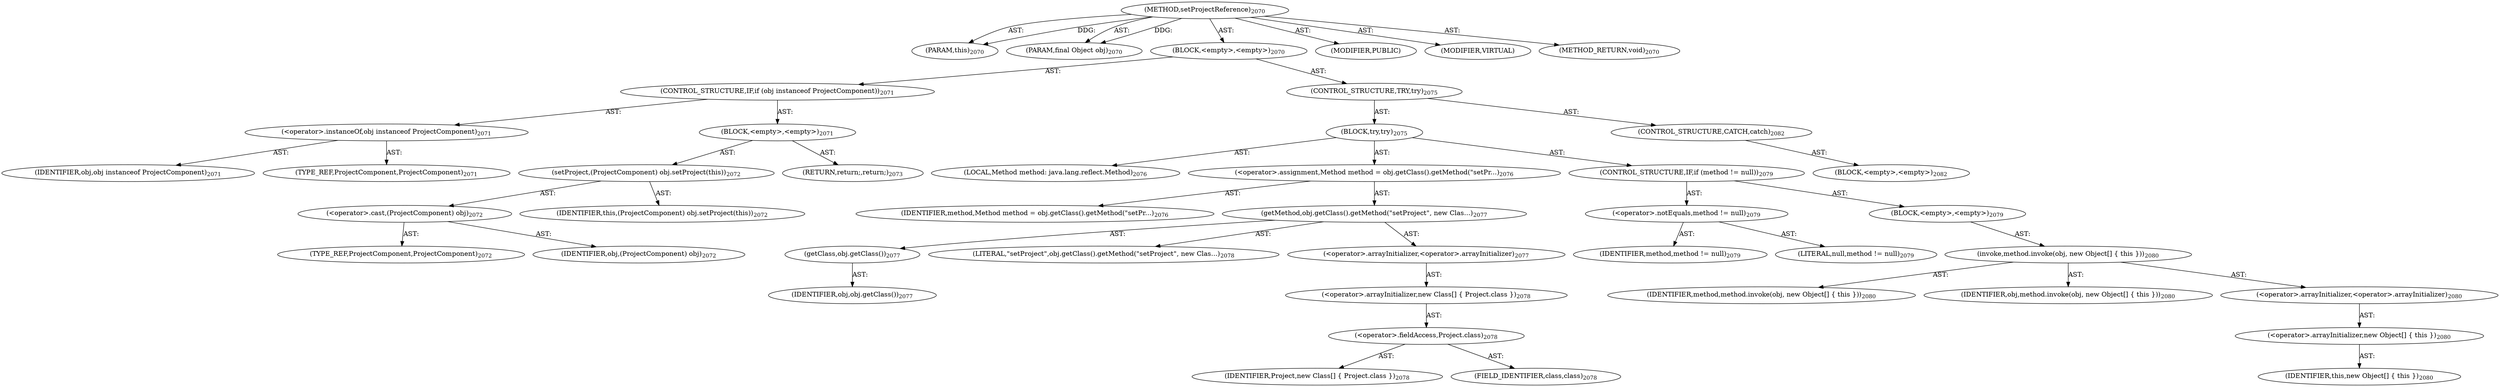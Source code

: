 digraph "setProjectReference" {  
"111669149797" [label = <(METHOD,setProjectReference)<SUB>2070</SUB>> ]
"115964117058" [label = <(PARAM,this)<SUB>2070</SUB>> ]
"115964117228" [label = <(PARAM,final Object obj)<SUB>2070</SUB>> ]
"25769803986" [label = <(BLOCK,&lt;empty&gt;,&lt;empty&gt;)<SUB>2070</SUB>> ]
"47244640343" [label = <(CONTROL_STRUCTURE,IF,if (obj instanceof ProjectComponent))<SUB>2071</SUB>> ]
"30064771897" [label = <(&lt;operator&gt;.instanceOf,obj instanceof ProjectComponent)<SUB>2071</SUB>> ]
"68719477569" [label = <(IDENTIFIER,obj,obj instanceof ProjectComponent)<SUB>2071</SUB>> ]
"180388626485" [label = <(TYPE_REF,ProjectComponent,ProjectComponent)<SUB>2071</SUB>> ]
"25769803987" [label = <(BLOCK,&lt;empty&gt;,&lt;empty&gt;)<SUB>2071</SUB>> ]
"30064771898" [label = <(setProject,(ProjectComponent) obj.setProject(this))<SUB>2072</SUB>> ]
"30064771899" [label = <(&lt;operator&gt;.cast,(ProjectComponent) obj)<SUB>2072</SUB>> ]
"180388626486" [label = <(TYPE_REF,ProjectComponent,ProjectComponent)<SUB>2072</SUB>> ]
"68719477570" [label = <(IDENTIFIER,obj,(ProjectComponent) obj)<SUB>2072</SUB>> ]
"68719476832" [label = <(IDENTIFIER,this,(ProjectComponent) obj.setProject(this))<SUB>2072</SUB>> ]
"146028888107" [label = <(RETURN,return;,return;)<SUB>2073</SUB>> ]
"47244640344" [label = <(CONTROL_STRUCTURE,TRY,try)<SUB>2075</SUB>> ]
"25769803988" [label = <(BLOCK,try,try)<SUB>2075</SUB>> ]
"94489280618" [label = <(LOCAL,Method method: java.lang.reflect.Method)<SUB>2076</SUB>> ]
"30064771900" [label = <(&lt;operator&gt;.assignment,Method method = obj.getClass().getMethod(&quot;setPr...)<SUB>2076</SUB>> ]
"68719477571" [label = <(IDENTIFIER,method,Method method = obj.getClass().getMethod(&quot;setPr...)<SUB>2076</SUB>> ]
"30064771901" [label = <(getMethod,obj.getClass().getMethod(&quot;setProject&quot;, new Clas...)<SUB>2077</SUB>> ]
"30064771902" [label = <(getClass,obj.getClass())<SUB>2077</SUB>> ]
"68719477572" [label = <(IDENTIFIER,obj,obj.getClass())<SUB>2077</SUB>> ]
"90194313339" [label = <(LITERAL,&quot;setProject&quot;,obj.getClass().getMethod(&quot;setProject&quot;, new Clas...)<SUB>2078</SUB>> ]
"30064771903" [label = <(&lt;operator&gt;.arrayInitializer,&lt;operator&gt;.arrayInitializer)<SUB>2077</SUB>> ]
"30064771904" [label = <(&lt;operator&gt;.arrayInitializer,new Class[] { Project.class })<SUB>2078</SUB>> ]
"30064771905" [label = <(&lt;operator&gt;.fieldAccess,Project.class)<SUB>2078</SUB>> ]
"68719477573" [label = <(IDENTIFIER,Project,new Class[] { Project.class })<SUB>2078</SUB>> ]
"55834574990" [label = <(FIELD_IDENTIFIER,class,class)<SUB>2078</SUB>> ]
"47244640345" [label = <(CONTROL_STRUCTURE,IF,if (method != null))<SUB>2079</SUB>> ]
"30064771906" [label = <(&lt;operator&gt;.notEquals,method != null)<SUB>2079</SUB>> ]
"68719477574" [label = <(IDENTIFIER,method,method != null)<SUB>2079</SUB>> ]
"90194313340" [label = <(LITERAL,null,method != null)<SUB>2079</SUB>> ]
"25769803989" [label = <(BLOCK,&lt;empty&gt;,&lt;empty&gt;)<SUB>2079</SUB>> ]
"30064771907" [label = <(invoke,method.invoke(obj, new Object[] { this }))<SUB>2080</SUB>> ]
"68719477575" [label = <(IDENTIFIER,method,method.invoke(obj, new Object[] { this }))<SUB>2080</SUB>> ]
"68719477576" [label = <(IDENTIFIER,obj,method.invoke(obj, new Object[] { this }))<SUB>2080</SUB>> ]
"30064771908" [label = <(&lt;operator&gt;.arrayInitializer,&lt;operator&gt;.arrayInitializer)<SUB>2080</SUB>> ]
"30064771909" [label = <(&lt;operator&gt;.arrayInitializer,new Object[] { this })<SUB>2080</SUB>> ]
"68719476833" [label = <(IDENTIFIER,this,new Object[] { this })<SUB>2080</SUB>> ]
"47244640346" [label = <(CONTROL_STRUCTURE,CATCH,catch)<SUB>2082</SUB>> ]
"25769803990" [label = <(BLOCK,&lt;empty&gt;,&lt;empty&gt;)<SUB>2082</SUB>> ]
"133143986429" [label = <(MODIFIER,PUBLIC)> ]
"133143986430" [label = <(MODIFIER,VIRTUAL)> ]
"128849018981" [label = <(METHOD_RETURN,void)<SUB>2070</SUB>> ]
  "111669149797" -> "115964117058"  [ label = "AST: "] 
  "111669149797" -> "115964117228"  [ label = "AST: "] 
  "111669149797" -> "25769803986"  [ label = "AST: "] 
  "111669149797" -> "133143986429"  [ label = "AST: "] 
  "111669149797" -> "133143986430"  [ label = "AST: "] 
  "111669149797" -> "128849018981"  [ label = "AST: "] 
  "25769803986" -> "47244640343"  [ label = "AST: "] 
  "25769803986" -> "47244640344"  [ label = "AST: "] 
  "47244640343" -> "30064771897"  [ label = "AST: "] 
  "47244640343" -> "25769803987"  [ label = "AST: "] 
  "30064771897" -> "68719477569"  [ label = "AST: "] 
  "30064771897" -> "180388626485"  [ label = "AST: "] 
  "25769803987" -> "30064771898"  [ label = "AST: "] 
  "25769803987" -> "146028888107"  [ label = "AST: "] 
  "30064771898" -> "30064771899"  [ label = "AST: "] 
  "30064771898" -> "68719476832"  [ label = "AST: "] 
  "30064771899" -> "180388626486"  [ label = "AST: "] 
  "30064771899" -> "68719477570"  [ label = "AST: "] 
  "47244640344" -> "25769803988"  [ label = "AST: "] 
  "47244640344" -> "47244640346"  [ label = "AST: "] 
  "25769803988" -> "94489280618"  [ label = "AST: "] 
  "25769803988" -> "30064771900"  [ label = "AST: "] 
  "25769803988" -> "47244640345"  [ label = "AST: "] 
  "30064771900" -> "68719477571"  [ label = "AST: "] 
  "30064771900" -> "30064771901"  [ label = "AST: "] 
  "30064771901" -> "30064771902"  [ label = "AST: "] 
  "30064771901" -> "90194313339"  [ label = "AST: "] 
  "30064771901" -> "30064771903"  [ label = "AST: "] 
  "30064771902" -> "68719477572"  [ label = "AST: "] 
  "30064771903" -> "30064771904"  [ label = "AST: "] 
  "30064771904" -> "30064771905"  [ label = "AST: "] 
  "30064771905" -> "68719477573"  [ label = "AST: "] 
  "30064771905" -> "55834574990"  [ label = "AST: "] 
  "47244640345" -> "30064771906"  [ label = "AST: "] 
  "47244640345" -> "25769803989"  [ label = "AST: "] 
  "30064771906" -> "68719477574"  [ label = "AST: "] 
  "30064771906" -> "90194313340"  [ label = "AST: "] 
  "25769803989" -> "30064771907"  [ label = "AST: "] 
  "30064771907" -> "68719477575"  [ label = "AST: "] 
  "30064771907" -> "68719477576"  [ label = "AST: "] 
  "30064771907" -> "30064771908"  [ label = "AST: "] 
  "30064771908" -> "30064771909"  [ label = "AST: "] 
  "30064771909" -> "68719476833"  [ label = "AST: "] 
  "47244640346" -> "25769803990"  [ label = "AST: "] 
  "111669149797" -> "115964117058"  [ label = "DDG: "] 
  "111669149797" -> "115964117228"  [ label = "DDG: "] 
}
